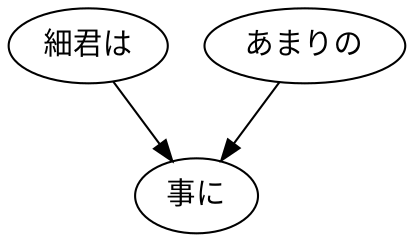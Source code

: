 digraph graph4642 {
	node0 [label="細君は"];
	node1 [label="あまりの"];
	node2 [label="事に"];
	node0 -> node2;
	node1 -> node2;
}
